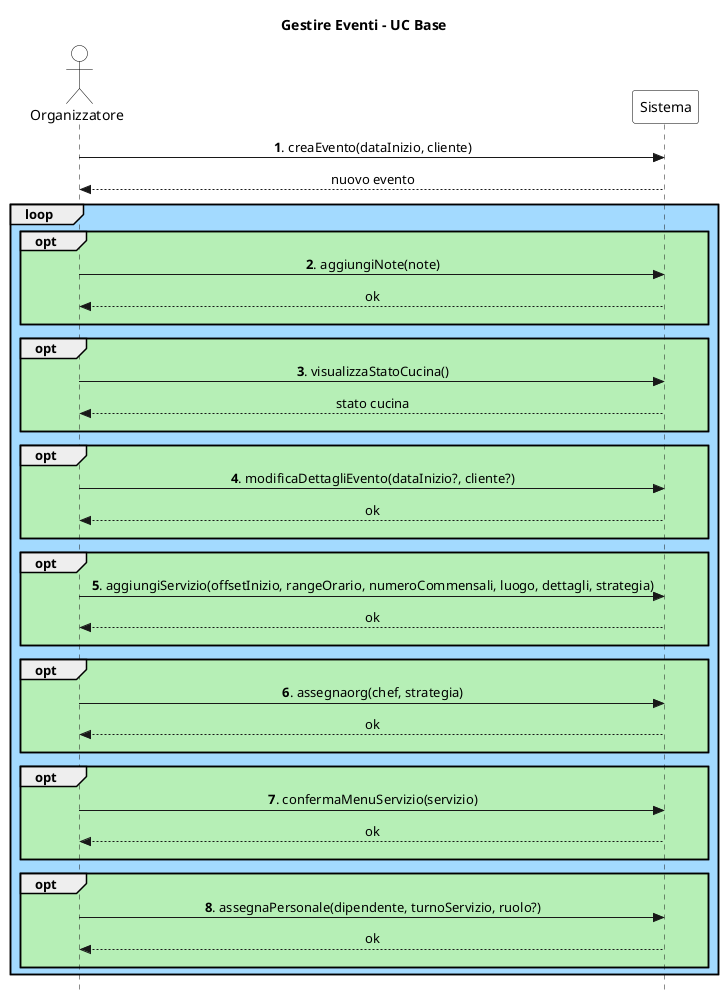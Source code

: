 @startuml
skinparam Style strictuml
skinparam SequenceMessageAlign center

skinparam sequence {
    ActorBorderColor Black
    ActorBackgroundColor White
    ParticipantBorderColor Black
    ParticipantBackgroundColor White
}

actor "Organizzatore" as org
participant Sistema

title Gestire Eventi - UC Base

org -> Sistema: **1**. creaEvento(dataInizio, cliente)
return nuovo evento

loop #a3daff
    opt #b6efb6
        org -> Sistema: **2**. aggiungiNote(note)
        return ok
        ||10||
    end

    opt #b6efb6
        org -> Sistema: **3**. visualizzaStatoCucina()
        return stato cucina
        ||10||
    end

    opt #b6efb6
        org -> Sistema: **4**. modificaDettagliEvento(dataInizio?, cliente?)
        return ok
        ||10||
    end

    opt #b6efb6
        org -> Sistema: **5**. aggiungiServizio(offsetInizio, rangeOrario, numeroCommensali, luogo, dettagli, strategia)
        return ok
        ||10||
    end

    opt #b6efb6
        org -> Sistema: **6**. assegnaorg(chef, strategia)
        return ok
        ||10||
    end

    opt #b6efb6
        org -> Sistema: **7**. confermaMenuServizio(servizio)
        return ok
        ||10||
    end

    opt #b6efb6
        org -> Sistema: **8**. assegnaPersonale(dipendente, turnoServizio, ruolo?)
        return ok
        ||10||
    end
end
@enduml